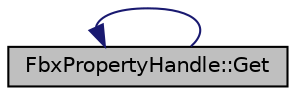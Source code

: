 digraph "FbxPropertyHandle::Get"
{
  edge [fontname="Helvetica",fontsize="10",labelfontname="Helvetica",labelfontsize="10"];
  node [fontname="Helvetica",fontsize="10",shape=record];
  rankdir="LR";
  Node48 [label="FbxPropertyHandle::Get",height=0.2,width=0.4,color="black", fillcolor="grey75", style="filled", fontcolor="black"];
  Node48 -> Node48 [dir="back",color="midnightblue",fontsize="10",style="solid",fontname="Helvetica"];
}
